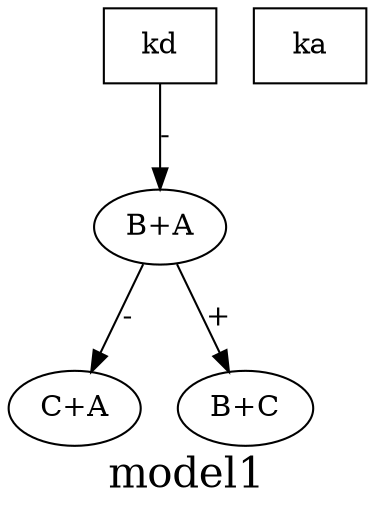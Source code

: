 digraph model1{

node [shape=ellipse]; "B+A"; "C+A"; "B+C"; 

"B+A" -> "C+A" [label="-"];
"B+A" -> "B+C" [label="+"];

node [shape=box]; "ka";"kd";

"kd" -> "B+A" [label="-"];

label = "model1";
fontsize=20;
}


